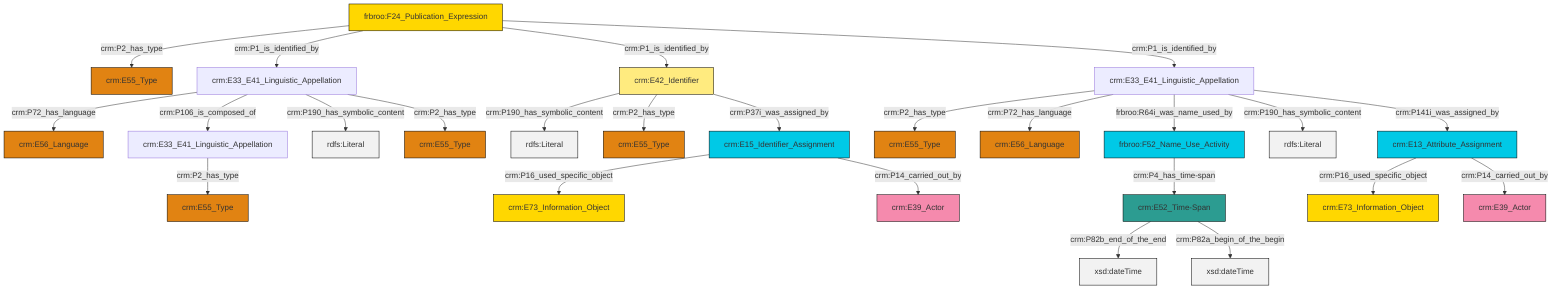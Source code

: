 graph TD
classDef Literal fill:#f2f2f2,stroke:#000000;
classDef CRM_Entity fill:#FFFFFF,stroke:#000000;
classDef Temporal_Entity fill:#00C9E6, stroke:#000000;
classDef Type fill:#E18312, stroke:#000000;
classDef Time-Span fill:#2C9C91, stroke:#000000;
classDef Appellation fill:#FFEB7F, stroke:#000000;
classDef Place fill:#008836, stroke:#000000;
classDef Persistent_Item fill:#B266B2, stroke:#000000;
classDef Conceptual_Object fill:#FFD700, stroke:#000000;
classDef Physical_Thing fill:#D2B48C, stroke:#000000;
classDef Actor fill:#f58aad, stroke:#000000;
classDef PC_Classes fill:#4ce600, stroke:#000000;
classDef Multi fill:#cccccc,stroke:#000000;

6["crm:E33_E41_Linguistic_Appellation"]:::Default -->|crm:P2_has_type| 7["crm:E55_Type"]:::Type
8["frbroo:F24_Publication_Expression"]:::Conceptual_Object -->|crm:P2_has_type| 9["crm:E55_Type"]:::Type
0["crm:E13_Attribute_Assignment"]:::Temporal_Entity -->|crm:P16_used_specific_object| 10["crm:E73_Information_Object"]:::Conceptual_Object
11["crm:E15_Identifier_Assignment"]:::Temporal_Entity -->|crm:P16_used_specific_object| 12["crm:E73_Information_Object"]:::Conceptual_Object
11["crm:E15_Identifier_Assignment"]:::Temporal_Entity -->|crm:P14_carried_out_by| 13["crm:E39_Actor"]:::Actor
15["crm:E33_E41_Linguistic_Appellation"]:::Default -->|crm:P2_has_type| 16["crm:E55_Type"]:::Type
18["crm:E52_Time-Span"]:::Time-Span -->|crm:P82b_end_of_the_end| 19[xsd:dateTime]:::Literal
21["frbroo:F52_Name_Use_Activity"]:::Temporal_Entity -->|crm:P4_has_time-span| 18["crm:E52_Time-Span"]:::Time-Span
8["frbroo:F24_Publication_Expression"]:::Conceptual_Object -->|crm:P1_is_identified_by| 23["crm:E33_E41_Linguistic_Appellation"]:::Default
23["crm:E33_E41_Linguistic_Appellation"]:::Default -->|crm:P72_has_language| 25["crm:E56_Language"]:::Type
6["crm:E33_E41_Linguistic_Appellation"]:::Default -->|crm:P72_has_language| 28["crm:E56_Language"]:::Type
8["frbroo:F24_Publication_Expression"]:::Conceptual_Object -->|crm:P1_is_identified_by| 4["crm:E42_Identifier"]:::Appellation
6["crm:E33_E41_Linguistic_Appellation"]:::Default -->|frbroo:R64i_was_name_used_by| 21["frbroo:F52_Name_Use_Activity"]:::Temporal_Entity
8["frbroo:F24_Publication_Expression"]:::Conceptual_Object -->|crm:P1_is_identified_by| 6["crm:E33_E41_Linguistic_Appellation"]:::Default
6["crm:E33_E41_Linguistic_Appellation"]:::Default -->|crm:P190_has_symbolic_content| 36[rdfs:Literal]:::Literal
23["crm:E33_E41_Linguistic_Appellation"]:::Default -->|crm:P106_is_composed_of| 15["crm:E33_E41_Linguistic_Appellation"]:::Default
4["crm:E42_Identifier"]:::Appellation -->|crm:P190_has_symbolic_content| 37[rdfs:Literal]:::Literal
4["crm:E42_Identifier"]:::Appellation -->|crm:P2_has_type| 30["crm:E55_Type"]:::Type
4["crm:E42_Identifier"]:::Appellation -->|crm:P37i_was_assigned_by| 11["crm:E15_Identifier_Assignment"]:::Temporal_Entity
23["crm:E33_E41_Linguistic_Appellation"]:::Default -->|crm:P190_has_symbolic_content| 40[rdfs:Literal]:::Literal
23["crm:E33_E41_Linguistic_Appellation"]:::Default -->|crm:P2_has_type| 34["crm:E55_Type"]:::Type
0["crm:E13_Attribute_Assignment"]:::Temporal_Entity -->|crm:P14_carried_out_by| 2["crm:E39_Actor"]:::Actor
6["crm:E33_E41_Linguistic_Appellation"]:::Default -->|crm:P141i_was_assigned_by| 0["crm:E13_Attribute_Assignment"]:::Temporal_Entity
18["crm:E52_Time-Span"]:::Time-Span -->|crm:P82a_begin_of_the_begin| 43[xsd:dateTime]:::Literal